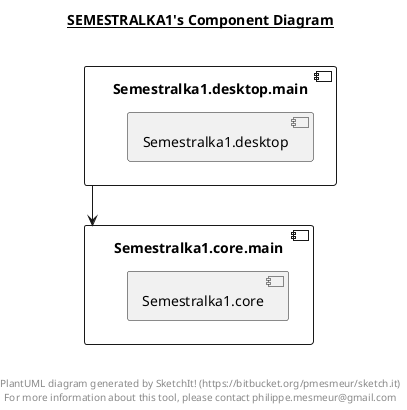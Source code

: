 @startuml

title __SEMESTRALKA1's Component Diagram__\n

  component "Semestralka1.core.main" {
        [Semestralka1.core]
  }


  component "Semestralka1.desktop.main" {
        [Semestralka1.desktop]
  }


  [Semestralka1.desktop.main] --> [Semestralka1.core.main]


right footer


PlantUML diagram generated by SketchIt! (https://bitbucket.org/pmesmeur/sketch.it)
For more information about this tool, please contact philippe.mesmeur@gmail.com
endfooter

@enduml
